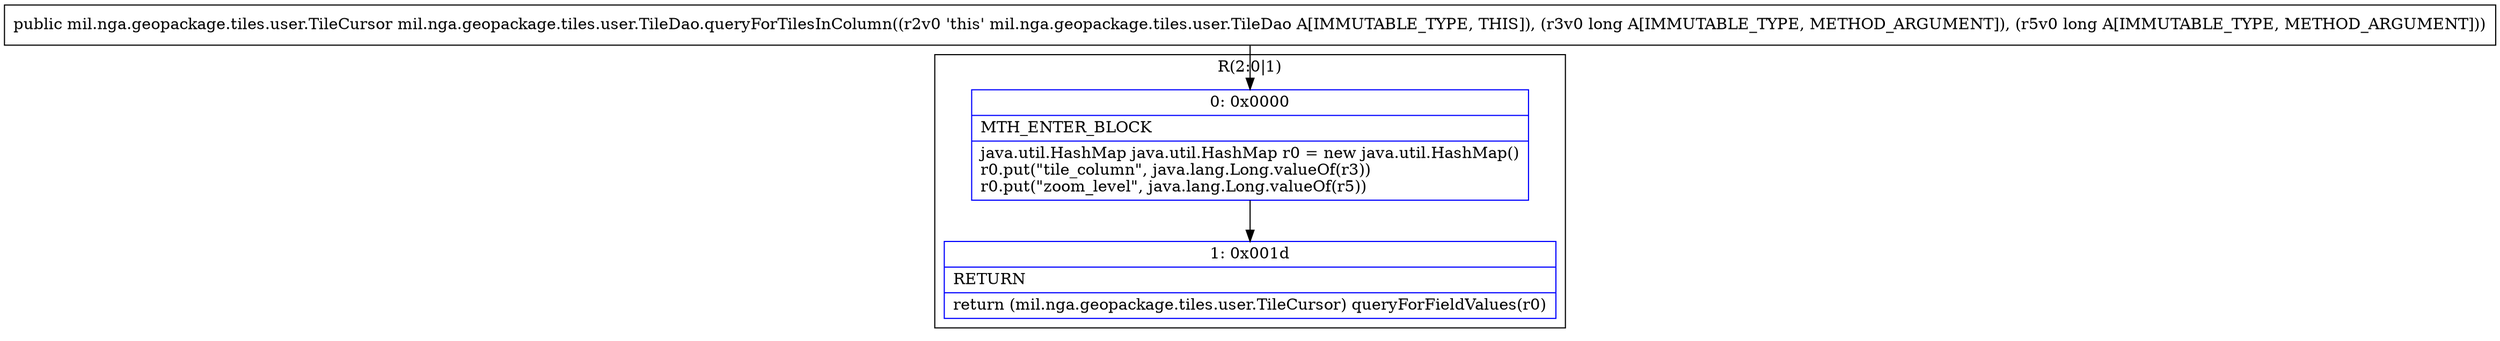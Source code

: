 digraph "CFG formil.nga.geopackage.tiles.user.TileDao.queryForTilesInColumn(JJ)Lmil\/nga\/geopackage\/tiles\/user\/TileCursor;" {
subgraph cluster_Region_198437563 {
label = "R(2:0|1)";
node [shape=record,color=blue];
Node_0 [shape=record,label="{0\:\ 0x0000|MTH_ENTER_BLOCK\l|java.util.HashMap java.util.HashMap r0 = new java.util.HashMap()\lr0.put(\"tile_column\", java.lang.Long.valueOf(r3))\lr0.put(\"zoom_level\", java.lang.Long.valueOf(r5))\l}"];
Node_1 [shape=record,label="{1\:\ 0x001d|RETURN\l|return (mil.nga.geopackage.tiles.user.TileCursor) queryForFieldValues(r0)\l}"];
}
MethodNode[shape=record,label="{public mil.nga.geopackage.tiles.user.TileCursor mil.nga.geopackage.tiles.user.TileDao.queryForTilesInColumn((r2v0 'this' mil.nga.geopackage.tiles.user.TileDao A[IMMUTABLE_TYPE, THIS]), (r3v0 long A[IMMUTABLE_TYPE, METHOD_ARGUMENT]), (r5v0 long A[IMMUTABLE_TYPE, METHOD_ARGUMENT])) }"];
MethodNode -> Node_0;
Node_0 -> Node_1;
}

